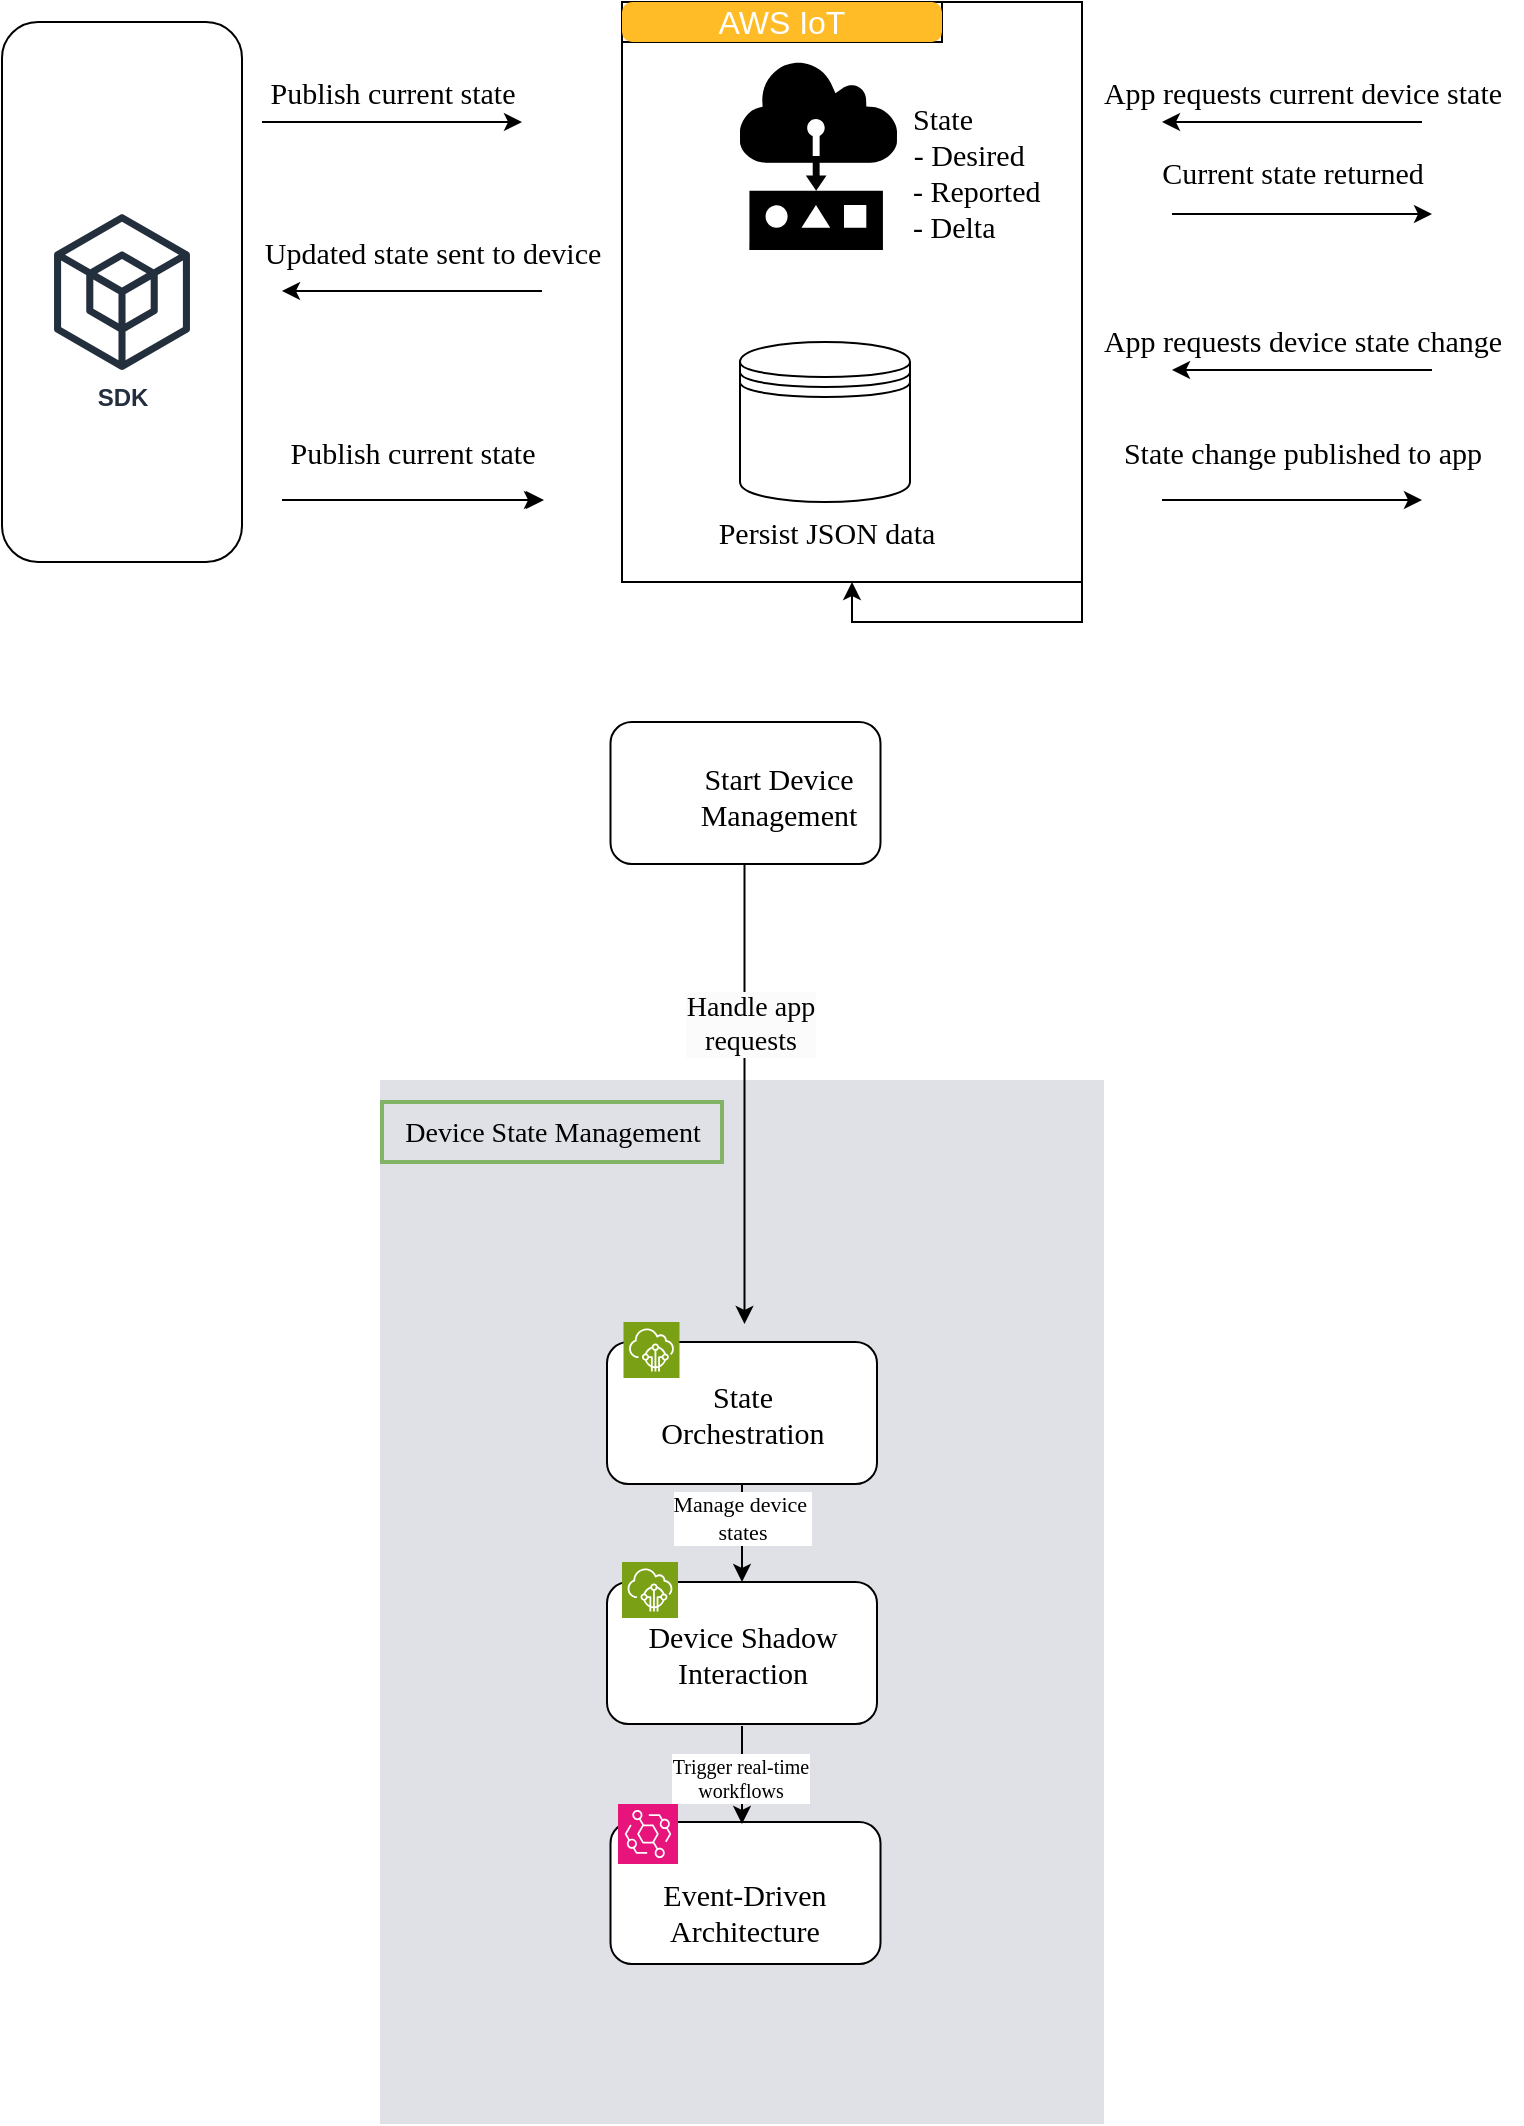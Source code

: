 <mxfile version="24.6.5" type="device">
  <diagram name="Page-1" id="VyRioaqCJOEZotvj94cl">
    <mxGraphModel dx="1431" dy="1238" grid="1" gridSize="10" guides="1" tooltips="1" connect="1" arrows="1" fold="1" page="1" pageScale="1" pageWidth="850" pageHeight="1100" math="0" shadow="0">
      <root>
        <mxCell id="0" />
        <mxCell id="1" parent="0" />
        <mxCell id="KW5ilzyh2ytc9Cl_tGzI-47" value="" style="dashed=0;html=1;rounded=1;fillColor=#DFE1E6;strokeColor=#DFE1E6;fontSize=12;align=center;fontStyle=1;strokeWidth=2;fontColor=#42526E;arcSize=0;" vertex="1" parent="1">
          <mxGeometry x="240" y="580" width="360" height="520" as="geometry" />
        </mxCell>
        <mxCell id="KW5ilzyh2ytc9Cl_tGzI-41" value="" style="rounded=1;whiteSpace=wrap;html=1;" vertex="1" parent="1">
          <mxGeometry x="354.25" y="400" width="135" height="71" as="geometry" />
        </mxCell>
        <mxCell id="KW5ilzyh2ytc9Cl_tGzI-1" value="" style="rounded=1;whiteSpace=wrap;html=1;" vertex="1" parent="1">
          <mxGeometry x="50" y="50" width="120" height="270" as="geometry" />
        </mxCell>
        <mxCell id="KW5ilzyh2ytc9Cl_tGzI-2" value="&lt;b&gt;SDK&lt;br&gt;&lt;/b&gt;" style="sketch=0;outlineConnect=0;fontColor=#232F3E;gradientColor=none;fillColor=#232F3D;strokeColor=none;dashed=0;verticalLabelPosition=bottom;verticalAlign=top;align=center;html=1;fontSize=12;fontStyle=0;aspect=fixed;pointerEvents=1;shape=mxgraph.aws4.external_sdk;" vertex="1" parent="1">
          <mxGeometry x="76" y="146" width="68" height="78" as="geometry" />
        </mxCell>
        <mxCell id="KW5ilzyh2ytc9Cl_tGzI-3" value="Publish current state" style="text;html=1;align=center;verticalAlign=middle;resizable=0;points=[];autosize=1;strokeColor=none;fillColor=none;fontFamily=Times New Roman;fontSize=15;" vertex="1" parent="1">
          <mxGeometry x="170" y="70" width="150" height="30" as="geometry" />
        </mxCell>
        <mxCell id="KW5ilzyh2ytc9Cl_tGzI-4" value="Updated state sent to device" style="text;html=1;align=center;verticalAlign=middle;resizable=0;points=[];autosize=1;strokeColor=none;fillColor=none;fontFamily=Times New Roman;fontSize=15;" vertex="1" parent="1">
          <mxGeometry x="170" y="150" width="190" height="30" as="geometry" />
        </mxCell>
        <mxCell id="KW5ilzyh2ytc9Cl_tGzI-5" value="Publish current state" style="text;html=1;align=center;verticalAlign=middle;resizable=0;points=[];autosize=1;strokeColor=none;fillColor=none;fontFamily=Times New Roman;fontSize=15;" vertex="1" parent="1">
          <mxGeometry x="180" y="250" width="150" height="30" as="geometry" />
        </mxCell>
        <mxCell id="KW5ilzyh2ytc9Cl_tGzI-6" value="App requests current device state" style="text;html=1;align=center;verticalAlign=middle;resizable=0;points=[];autosize=1;strokeColor=none;fillColor=none;fontFamily=Times New Roman;fontSize=15;" vertex="1" parent="1">
          <mxGeometry x="590" y="70" width="220" height="30" as="geometry" />
        </mxCell>
        <mxCell id="KW5ilzyh2ytc9Cl_tGzI-7" value="Current state returned" style="text;html=1;align=center;verticalAlign=middle;resizable=0;points=[];autosize=1;strokeColor=none;fillColor=none;fontFamily=Times New Roman;fontSize=15;" vertex="1" parent="1">
          <mxGeometry x="620" y="110" width="150" height="30" as="geometry" />
        </mxCell>
        <mxCell id="KW5ilzyh2ytc9Cl_tGzI-8" value="App requests device state change" style="text;html=1;align=center;verticalAlign=middle;resizable=0;points=[];autosize=1;strokeColor=none;fillColor=none;fontFamily=Times New Roman;fontSize=15;" vertex="1" parent="1">
          <mxGeometry x="590" y="194" width="220" height="30" as="geometry" />
        </mxCell>
        <mxCell id="KW5ilzyh2ytc9Cl_tGzI-9" value="State change published to app" style="text;html=1;align=center;verticalAlign=middle;resizable=0;points=[];autosize=1;strokeColor=none;fillColor=none;fontFamily=Times New Roman;fontSize=15;" vertex="1" parent="1">
          <mxGeometry x="600" y="250" width="200" height="30" as="geometry" />
        </mxCell>
        <mxCell id="KW5ilzyh2ytc9Cl_tGzI-10" value="&lt;h4&gt;&lt;span style=&quot;font-weight: normal;&quot;&gt;&lt;span style=&quot;background-color: initial;&quot;&gt;State&lt;br&gt;&lt;/span&gt;&lt;span style=&quot;background-color: initial;&quot;&gt;&amp;nbsp; &amp;nbsp; &amp;nbsp; &amp;nbsp;- Desired&lt;br&gt;&lt;/span&gt;&lt;span style=&quot;background-color: initial;&quot;&gt;&amp;nbsp; &amp;nbsp; &amp;nbsp; &amp;nbsp; &amp;nbsp;- Reported&lt;br&gt;&lt;/span&gt;&lt;span style=&quot;background-color: initial;&quot;&gt;&amp;nbsp; &amp;nbsp;- Delta&lt;/span&gt;&lt;/span&gt;&lt;/h4&gt;" style="text;html=1;align=center;verticalAlign=middle;resizable=0;points=[];autosize=1;strokeColor=none;fillColor=none;fontFamily=Times New Roman;fontSize=15;" vertex="1" parent="1">
          <mxGeometry x="460" y="60" width="120" height="130" as="geometry" />
        </mxCell>
        <mxCell id="KW5ilzyh2ytc9Cl_tGzI-11" value="Persist JSON data" style="text;html=1;align=center;verticalAlign=middle;resizable=0;points=[];autosize=1;strokeColor=none;fillColor=none;fontFamily=Times New Roman;fontSize=15;" vertex="1" parent="1">
          <mxGeometry x="396.5" y="290" width="130" height="30" as="geometry" />
        </mxCell>
        <mxCell id="KW5ilzyh2ytc9Cl_tGzI-12" value="" style="shape=datastore;html=1;labelPosition=center;verticalLabelPosition=bottom;align=center;verticalAlign=top;" vertex="1" parent="1">
          <mxGeometry x="419" y="210" width="85" height="80" as="geometry" />
        </mxCell>
        <mxCell id="KW5ilzyh2ytc9Cl_tGzI-13" value="" style="outlineConnect=0;verticalLabelPosition=bottom;verticalAlign=top;align=center;html=1;shape=mxgraph.aws3.actuator;fillColor=#000000;strokeColor=#d6b656;shadow=0;perimeterSpacing=0;fillStyle=solid;" vertex="1" parent="1">
          <mxGeometry x="419" y="70" width="78.5" height="94" as="geometry" />
        </mxCell>
        <mxCell id="KW5ilzyh2ytc9Cl_tGzI-14" value="" style="endArrow=classic;html=1;rounded=0;" edge="1" parent="1">
          <mxGeometry width="50" height="50" relative="1" as="geometry">
            <mxPoint x="180" y="100" as="sourcePoint" />
            <mxPoint x="310" y="100" as="targetPoint" />
          </mxGeometry>
        </mxCell>
        <mxCell id="KW5ilzyh2ytc9Cl_tGzI-15" value="" style="endArrow=classic;html=1;rounded=0;" edge="1" parent="1">
          <mxGeometry width="50" height="50" relative="1" as="geometry">
            <mxPoint x="190" y="289" as="sourcePoint" />
            <mxPoint x="320" y="289" as="targetPoint" />
          </mxGeometry>
        </mxCell>
        <mxCell id="KW5ilzyh2ytc9Cl_tGzI-16" value="" style="endArrow=classic;html=1;rounded=0;" edge="1" parent="1">
          <mxGeometry width="50" height="50" relative="1" as="geometry">
            <mxPoint x="191" y="289" as="sourcePoint" />
            <mxPoint x="321" y="289" as="targetPoint" />
          </mxGeometry>
        </mxCell>
        <mxCell id="KW5ilzyh2ytc9Cl_tGzI-23" value="" style="endArrow=classic;html=1;rounded=0;" edge="1" parent="1">
          <mxGeometry width="50" height="50" relative="1" as="geometry">
            <mxPoint x="630" y="289" as="sourcePoint" />
            <mxPoint x="760" y="289" as="targetPoint" />
          </mxGeometry>
        </mxCell>
        <mxCell id="KW5ilzyh2ytc9Cl_tGzI-26" value="" style="endArrow=classic;html=1;rounded=0;" edge="1" parent="1">
          <mxGeometry width="50" height="50" relative="1" as="geometry">
            <mxPoint x="320" y="184.5" as="sourcePoint" />
            <mxPoint x="190" y="184.5" as="targetPoint" />
          </mxGeometry>
        </mxCell>
        <mxCell id="KW5ilzyh2ytc9Cl_tGzI-27" value="" style="endArrow=classic;html=1;rounded=0;" edge="1" parent="1">
          <mxGeometry width="50" height="50" relative="1" as="geometry">
            <mxPoint x="765" y="224" as="sourcePoint" />
            <mxPoint x="635" y="224" as="targetPoint" />
          </mxGeometry>
        </mxCell>
        <mxCell id="KW5ilzyh2ytc9Cl_tGzI-28" value="" style="endArrow=classic;html=1;rounded=0;" edge="1" parent="1">
          <mxGeometry width="50" height="50" relative="1" as="geometry">
            <mxPoint x="635" y="146" as="sourcePoint" />
            <mxPoint x="765" y="146" as="targetPoint" />
          </mxGeometry>
        </mxCell>
        <mxCell id="KW5ilzyh2ytc9Cl_tGzI-32" value="" style="rounded=0;whiteSpace=wrap;html=1;fillColor=none;" vertex="1" parent="1">
          <mxGeometry x="360" y="40" width="230" height="290" as="geometry" />
        </mxCell>
        <mxCell id="KW5ilzyh2ytc9Cl_tGzI-29" value="" style="endArrow=classic;html=1;rounded=0;" edge="1" parent="1">
          <mxGeometry width="50" height="50" relative="1" as="geometry">
            <mxPoint x="760" y="100" as="sourcePoint" />
            <mxPoint x="630" y="100" as="targetPoint" />
          </mxGeometry>
        </mxCell>
        <mxCell id="KW5ilzyh2ytc9Cl_tGzI-33" value="AWS IoT" style="shape=ext;double=1;rounded=0;whiteSpace=wrap;html=1;fillColor=none;" vertex="1" parent="1">
          <mxGeometry x="360" y="40" width="160" height="20" as="geometry" />
        </mxCell>
        <mxCell id="KW5ilzyh2ytc9Cl_tGzI-34" style="edgeStyle=orthogonalEdgeStyle;rounded=0;orthogonalLoop=1;jettySize=auto;html=1;exitX=1;exitY=1;exitDx=0;exitDy=0;entryX=0.5;entryY=1;entryDx=0;entryDy=0;" edge="1" parent="1" source="KW5ilzyh2ytc9Cl_tGzI-32" target="KW5ilzyh2ytc9Cl_tGzI-32">
          <mxGeometry relative="1" as="geometry">
            <Array as="points" />
          </mxGeometry>
        </mxCell>
        <mxCell id="KW5ilzyh2ytc9Cl_tGzI-36" value="AWS IoT" style="html=1;shadow=0;dashed=0;shape=mxgraph.bootstrap.rrect;rSize=5;strokeColor=none;strokeWidth=1;fillColor=#FFBC26;fontColor=#FFFFFF;whiteSpace=wrap;align=center;verticalAlign=middle;spacingLeft=0;fontStyle=0;fontSize=16;spacing=5;" vertex="1" parent="1">
          <mxGeometry x="360" y="40" width="160" height="20" as="geometry" />
        </mxCell>
        <mxCell id="KW5ilzyh2ytc9Cl_tGzI-45" value="Start Device&#xa;Management" style="text;html=1;align=center;verticalAlign=middle;resizable=0;points=[];autosize=1;strokeColor=none;fillColor=none;fontFamily=Times New Roman;fontSize=15;perimeterSpacing=0;" vertex="1" parent="1">
          <mxGeometry x="388.25" y="411.5" width="100" height="50" as="geometry" />
        </mxCell>
        <mxCell id="KW5ilzyh2ytc9Cl_tGzI-46" value="" style="shape=image;html=1;verticalAlign=top;verticalLabelPosition=bottom;labelBackgroundColor=#ffffff;imageAspect=0;aspect=fixed;image=https://cdn4.iconfinder.com/data/icons/evil-icons-user-interface/64/play-128.png" vertex="1" parent="1">
          <mxGeometry x="350.75" y="412" width="48" height="48" as="geometry" />
        </mxCell>
        <mxCell id="KW5ilzyh2ytc9Cl_tGzI-59" value="&lt;div style=&quot;&quot;&gt;&lt;span style=&quot;font-size: 14px;&quot;&gt;Device State Management&lt;/span&gt;&lt;br&gt;&lt;/div&gt;" style="text;html=1;align=center;verticalAlign=middle;resizable=0;points=[];autosize=1;strokeColor=#82b366;fillColor=none;fontFamily=Times New Roman;fontSize=15;perimeterSpacing=0;gradientColor=#97d077;strokeWidth=2;" vertex="1" parent="1">
          <mxGeometry x="240" y="590" width="170" height="30" as="geometry" />
        </mxCell>
        <mxCell id="KW5ilzyh2ytc9Cl_tGzI-63" style="edgeStyle=orthogonalEdgeStyle;rounded=0;orthogonalLoop=1;jettySize=auto;html=1;entryX=0.5;entryY=0;entryDx=0;entryDy=0;" edge="1" parent="1" source="KW5ilzyh2ytc9Cl_tGzI-60" target="KW5ilzyh2ytc9Cl_tGzI-61">
          <mxGeometry relative="1" as="geometry">
            <Array as="points">
              <mxPoint x="420" y="810" />
              <mxPoint x="420" y="810" />
            </Array>
          </mxGeometry>
        </mxCell>
        <mxCell id="KW5ilzyh2ytc9Cl_tGzI-67" value="&lt;font face=&quot;Times New Roman&quot;&gt;Manage device&amp;nbsp;&lt;/font&gt;&lt;div&gt;&lt;font face=&quot;P2jlNmFdHwYRzer2Hqka&quot;&gt;states&lt;/font&gt;&lt;/div&gt;" style="edgeLabel;html=1;align=center;verticalAlign=middle;resizable=0;points=[];" vertex="1" connectable="0" parent="KW5ilzyh2ytc9Cl_tGzI-63">
          <mxGeometry x="-0.306" relative="1" as="geometry">
            <mxPoint as="offset" />
          </mxGeometry>
        </mxCell>
        <mxCell id="KW5ilzyh2ytc9Cl_tGzI-60" value="&lt;div style=&quot;font-size: 15px;&quot;&gt;&lt;font style=&quot;font-size: 15px;&quot; face=&quot;Times New Roman&quot;&gt;State&lt;/font&gt;&lt;/div&gt;&lt;div style=&quot;font-size: 15px;&quot;&gt;&lt;font style=&quot;font-size: 15px;&quot; face=&quot;Y39L-Y1ASeR7akveKxPp&quot;&gt;Orchestration&lt;/font&gt;&lt;/div&gt;" style="rounded=1;whiteSpace=wrap;html=1;" vertex="1" parent="1">
          <mxGeometry x="352.5" y="710" width="135" height="71" as="geometry" />
        </mxCell>
        <mxCell id="KW5ilzyh2ytc9Cl_tGzI-61" value="&lt;div style=&quot;font-size: 15px;&quot;&gt;&lt;font style=&quot;font-size: 15px;&quot; face=&quot;Times New Roman&quot;&gt;Device Shadow&lt;/font&gt;&lt;/div&gt;&lt;div style=&quot;font-size: 15px;&quot;&gt;&lt;font style=&quot;font-size: 15px;&quot; face=&quot;qIgscWND54eTWHcwJK6v&quot;&gt;Interaction&lt;/font&gt;&lt;/div&gt;" style="rounded=1;whiteSpace=wrap;html=1;" vertex="1" parent="1">
          <mxGeometry x="352.5" y="830" width="135" height="71" as="geometry" />
        </mxCell>
        <mxCell id="KW5ilzyh2ytc9Cl_tGzI-62" value="&lt;div style=&quot;font-size: 15px;&quot;&gt;&lt;font style=&quot;font-size: 15px;&quot; face=&quot;Times New Roman&quot;&gt;&lt;br&gt;&lt;/font&gt;&lt;/div&gt;&lt;div style=&quot;font-size: 15px;&quot;&gt;&lt;font style=&quot;font-size: 15px;&quot; face=&quot;Times New Roman&quot;&gt;Event-Driven&lt;/font&gt;&lt;/div&gt;&lt;div style=&quot;font-size: 15px;&quot;&gt;&lt;font style=&quot;font-size: 15px;&quot; face=&quot;Times New Roman&quot;&gt;Architecture&lt;/font&gt;&lt;/div&gt;" style="rounded=1;whiteSpace=wrap;html=1;" vertex="1" parent="1">
          <mxGeometry x="354.25" y="950" width="135" height="71" as="geometry" />
        </mxCell>
        <mxCell id="KW5ilzyh2ytc9Cl_tGzI-66" style="edgeStyle=orthogonalEdgeStyle;rounded=0;orthogonalLoop=1;jettySize=auto;html=1;entryX=0.5;entryY=0;entryDx=0;entryDy=0;" edge="1" parent="1">
          <mxGeometry relative="1" as="geometry">
            <mxPoint x="420" y="902" as="sourcePoint" />
            <mxPoint x="420" y="951" as="targetPoint" />
            <Array as="points">
              <mxPoint x="420" y="931" />
              <mxPoint x="420" y="931" />
            </Array>
          </mxGeometry>
        </mxCell>
        <mxCell id="KW5ilzyh2ytc9Cl_tGzI-69" value="&lt;font style=&quot;font-size: 10px;&quot; face=&quot;Times New Roman&quot;&gt;Trigger real-time&lt;/font&gt;&lt;div style=&quot;font-size: 10px;&quot;&gt;&lt;font style=&quot;font-size: 10px;&quot; face=&quot;xW38CFI48rGtY5CGE9aG&quot;&gt;workflows&lt;/font&gt;&lt;/div&gt;" style="edgeLabel;html=1;align=center;verticalAlign=middle;resizable=0;points=[];" vertex="1" connectable="0" parent="KW5ilzyh2ytc9Cl_tGzI-66">
          <mxGeometry x="0.061" y="-1" relative="1" as="geometry">
            <mxPoint as="offset" />
          </mxGeometry>
        </mxCell>
        <mxCell id="KW5ilzyh2ytc9Cl_tGzI-70" value="" style="sketch=0;points=[[0,0,0],[0.25,0,0],[0.5,0,0],[0.75,0,0],[1,0,0],[0,1,0],[0.25,1,0],[0.5,1,0],[0.75,1,0],[1,1,0],[0,0.25,0],[0,0.5,0],[0,0.75,0],[1,0.25,0],[1,0.5,0],[1,0.75,0]];outlineConnect=0;fontColor=#232F3E;fillColor=#7AA116;strokeColor=#ffffff;dashed=0;verticalLabelPosition=bottom;verticalAlign=top;align=center;html=1;fontSize=12;fontStyle=0;aspect=fixed;shape=mxgraph.aws4.resourceIcon;resIcon=mxgraph.aws4.iot_core;" vertex="1" parent="1">
          <mxGeometry x="360.75" y="700" width="28" height="28" as="geometry" />
        </mxCell>
        <mxCell id="KW5ilzyh2ytc9Cl_tGzI-71" value="" style="sketch=0;points=[[0,0,0],[0.25,0,0],[0.5,0,0],[0.75,0,0],[1,0,0],[0,1,0],[0.25,1,0],[0.5,1,0],[0.75,1,0],[1,1,0],[0,0.25,0],[0,0.5,0],[0,0.75,0],[1,0.25,0],[1,0.5,0],[1,0.75,0]];outlineConnect=0;fontColor=#232F3E;fillColor=#7AA116;strokeColor=#ffffff;dashed=0;verticalLabelPosition=bottom;verticalAlign=top;align=center;html=1;fontSize=12;fontStyle=0;aspect=fixed;shape=mxgraph.aws4.resourceIcon;resIcon=mxgraph.aws4.iot_core;" vertex="1" parent="1">
          <mxGeometry x="360" y="820" width="28" height="28" as="geometry" />
        </mxCell>
        <mxCell id="KW5ilzyh2ytc9Cl_tGzI-72" value="" style="sketch=0;points=[[0,0,0],[0.25,0,0],[0.5,0,0],[0.75,0,0],[1,0,0],[0,1,0],[0.25,1,0],[0.5,1,0],[0.75,1,0],[1,1,0],[0,0.25,0],[0,0.5,0],[0,0.75,0],[1,0.25,0],[1,0.5,0],[1,0.75,0]];outlineConnect=0;fontColor=#232F3E;fillColor=#E7157B;strokeColor=#ffffff;dashed=0;verticalLabelPosition=bottom;verticalAlign=top;align=center;html=1;fontSize=12;fontStyle=0;aspect=fixed;shape=mxgraph.aws4.resourceIcon;resIcon=mxgraph.aws4.eventbridge;" vertex="1" parent="1">
          <mxGeometry x="358" y="941" width="30" height="30" as="geometry" />
        </mxCell>
        <mxCell id="KW5ilzyh2ytc9Cl_tGzI-74" value="" style="endArrow=classic;html=1;rounded=0;exitX=0.458;exitY=1;exitDx=0;exitDy=0;exitPerimeter=0;" edge="1" parent="1">
          <mxGeometry width="50" height="50" relative="1" as="geometry">
            <mxPoint x="421.25" y="471" as="sourcePoint" />
            <mxPoint x="421.25" y="701" as="targetPoint" />
          </mxGeometry>
        </mxCell>
        <mxCell id="KW5ilzyh2ytc9Cl_tGzI-75" value="&lt;div style=&quot;font-family: &amp;quot;Times New Roman&amp;quot;; background-color: rgb(251, 251, 251); font-size: 14px;&quot;&gt;Handle app&lt;/div&gt;&lt;div style=&quot;font-family: &amp;quot;Times New Roman&amp;quot;; background-color: rgb(251, 251, 251); font-size: 14px;&quot;&gt;requests&lt;/div&gt;" style="edgeLabel;html=1;align=center;verticalAlign=middle;resizable=0;points=[];" vertex="1" connectable="0" parent="KW5ilzyh2ytc9Cl_tGzI-74">
          <mxGeometry x="-0.304" y="2" relative="1" as="geometry">
            <mxPoint as="offset" />
          </mxGeometry>
        </mxCell>
      </root>
    </mxGraphModel>
  </diagram>
</mxfile>
